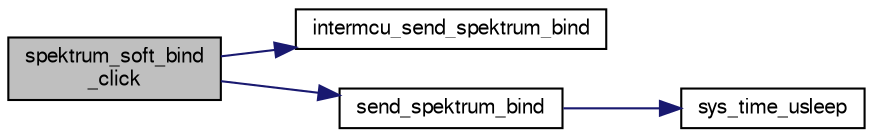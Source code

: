 digraph "spektrum_soft_bind_click"
{
  edge [fontname="FreeSans",fontsize="10",labelfontname="FreeSans",labelfontsize="10"];
  node [fontname="FreeSans",fontsize="10",shape=record];
  rankdir="LR";
  Node1 [label="spektrum_soft_bind\l_click",height=0.2,width=0.4,color="black", fillcolor="grey75", style="filled", fontcolor="black"];
  Node1 -> Node2 [color="midnightblue",fontsize="10",style="solid",fontname="FreeSans"];
  Node2 [label="intermcu_send_spektrum_bind",height=0.2,width=0.4,color="black", fillcolor="white", style="filled",URL="$intermcu__ap_8c.html#a609bd43c94c68e55513f2c65cf8447cd"];
  Node1 -> Node3 [color="midnightblue",fontsize="10",style="solid",fontname="FreeSans"];
  Node3 [label="send_spektrum_bind",height=0.2,width=0.4,color="black", fillcolor="white", style="filled",URL="$spektrum__soft__bind__ap_8c.html#a236f86465fc9b5b4417fafe868d2118b"];
  Node3 -> Node4 [color="midnightblue",fontsize="10",style="solid",fontname="FreeSans"];
  Node4 [label="sys_time_usleep",height=0.2,width=0.4,color="black", fillcolor="white", style="filled",URL="$chibios_2mcu__periph_2sys__time__arch_8c.html#a74db3eed857f9c53bb67db256c12bc83",tooltip="sys_time_usleep(uint32_t us) "];
}
